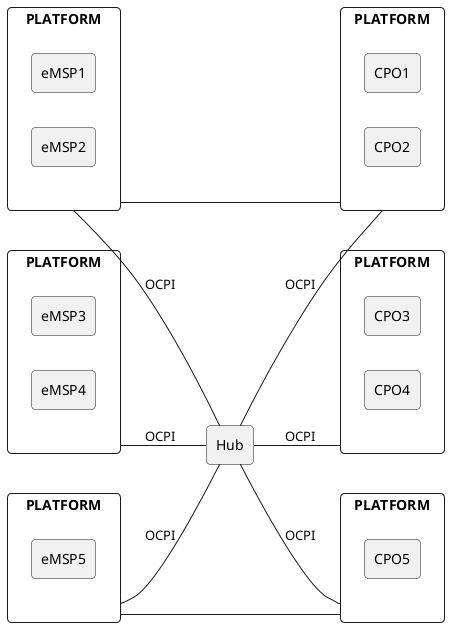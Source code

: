 @startuml

skinparam agent {
	roundCorner 8
}

skinparam rectangle {
	roundCorner 8
}

left to right direction

rectangle PLATFORM as MSP1 {
  agent eMSP1
  agent eMSP2
}

rectangle PLATFORM as MSP2 {
  agent eMSP3
  agent eMSP4
}

rectangle PLATFORM as MSP3 {
  agent eMSP5
}

rectangle PLATFORM as CPOP1 {
  agent CPO1
  agent CPO2
}

rectangle PLATFORM as CPOP2 {
  agent CPO3
  agent CPO4
}

rectangle PLATFORM as CPOP3 {
  agent CPO5
}

agent Hub

MSP1--Hub: OCPI
MSP2--Hub: OCPI
MSP3--Hub: OCPI
Hub--CPOP1: OCPI
Hub--CPOP2: OCPI
Hub--CPOP3: OCPI

MSP1--CPOP1
MSP3--CPOP3

@enduml